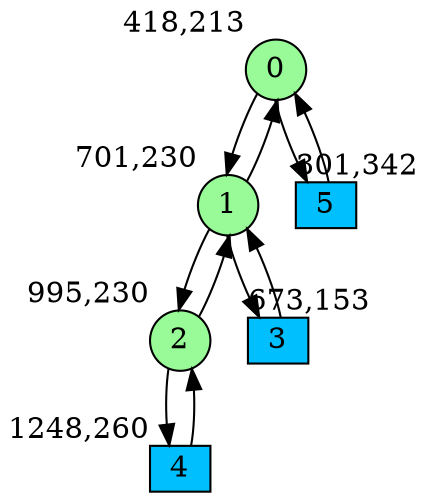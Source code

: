 digraph G {
graph [bgcolor=white]
node [shape=circle, style = filled, fillcolor=white,fixedsize=true, width=0.4, height=0.3 ]
0[xlabel="418,213", pos = "1.82813,2.01563!", fillcolor=palegreen ];
1[xlabel="701,230", pos = "6.25,1.75!", fillcolor=palegreen ];
2[xlabel="995,230", pos = "10.8438,1.75!", fillcolor=palegreen ];
3[xlabel="673,153", pos = "5.8125,2.95313!", fillcolor=deepskyblue, shape=box ];
4[xlabel="1248,260", pos = "14.7969,1.28125!", fillcolor=deepskyblue, shape=box ];
5[xlabel="301,342", pos = "0,0!", fillcolor=deepskyblue, shape=box ];
0->1 ;
0->5 ;
1->0 ;
1->2 ;
1->3 ;
2->1 ;
2->4 ;
3->1 ;
4->2 ;
5->0 ;
}
